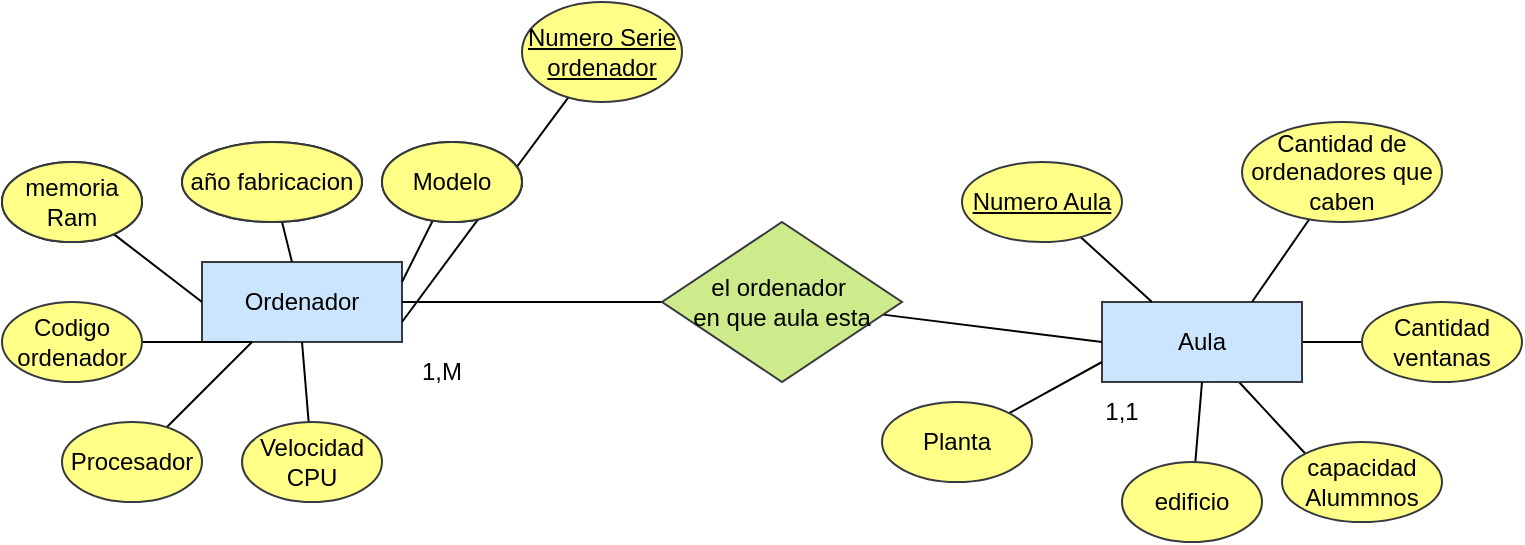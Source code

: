 <mxfile version="20.4.0" type="device"><diagram id="R2lEEEUBdFMjLlhIrx00" name="Page-1"><mxGraphModel dx="1038" dy="579" grid="1" gridSize="10" guides="1" tooltips="1" connect="1" arrows="1" fold="1" page="1" pageScale="1" pageWidth="850" pageHeight="1100" math="0" shadow="0" extFonts="Permanent Marker^https://fonts.googleapis.com/css?family=Permanent+Marker"><root><mxCell id="0"/><mxCell id="1" parent="0"/><mxCell id="VGCQhD7HE7J5aHDh5o8D-1" value="Ordenador" style="whiteSpace=wrap;html=1;align=center;fillColor=#cce5ff;strokeColor=#36393d;" vertex="1" parent="1"><mxGeometry x="110" y="190" width="100" height="40" as="geometry"/></mxCell><mxCell id="VGCQhD7HE7J5aHDh5o8D-42" style="edgeStyle=none;rounded=0;orthogonalLoop=1;jettySize=auto;html=1;entryX=0;entryY=0;entryDx=0;entryDy=0;endArrow=none;endFill=0;" edge="1" parent="1" source="VGCQhD7HE7J5aHDh5o8D-2" target="VGCQhD7HE7J5aHDh5o8D-39"><mxGeometry relative="1" as="geometry"/></mxCell><mxCell id="VGCQhD7HE7J5aHDh5o8D-44" style="edgeStyle=none;rounded=0;orthogonalLoop=1;jettySize=auto;html=1;exitX=1;exitY=0.5;exitDx=0;exitDy=0;entryX=0;entryY=0.5;entryDx=0;entryDy=0;endArrow=none;endFill=0;" edge="1" parent="1" source="VGCQhD7HE7J5aHDh5o8D-2" target="VGCQhD7HE7J5aHDh5o8D-40"><mxGeometry relative="1" as="geometry"/></mxCell><mxCell id="VGCQhD7HE7J5aHDh5o8D-2" value="Aula" style="whiteSpace=wrap;html=1;align=center;fillColor=#cce5ff;strokeColor=#36393d;" vertex="1" parent="1"><mxGeometry x="560" y="210" width="100" height="40" as="geometry"/></mxCell><mxCell id="VGCQhD7HE7J5aHDh5o8D-21" style="edgeStyle=none;rounded=0;orthogonalLoop=1;jettySize=auto;html=1;entryX=1;entryY=0.75;entryDx=0;entryDy=0;endArrow=none;endFill=0;" edge="1" parent="1" source="VGCQhD7HE7J5aHDh5o8D-4" target="VGCQhD7HE7J5aHDh5o8D-1"><mxGeometry relative="1" as="geometry"/></mxCell><mxCell id="VGCQhD7HE7J5aHDh5o8D-4" value="Numero Serie ordenador" style="ellipse;whiteSpace=wrap;html=1;align=center;fontStyle=4;fillColor=#ffff88;strokeColor=#36393d;" vertex="1" parent="1"><mxGeometry x="270" y="60" width="80" height="50" as="geometry"/></mxCell><mxCell id="VGCQhD7HE7J5aHDh5o8D-10" style="edgeStyle=none;rounded=0;orthogonalLoop=1;jettySize=auto;html=1;endArrow=none;endFill=0;" edge="1" parent="1" source="VGCQhD7HE7J5aHDh5o8D-6" target="VGCQhD7HE7J5aHDh5o8D-1"><mxGeometry relative="1" as="geometry"/></mxCell><mxCell id="VGCQhD7HE7J5aHDh5o8D-6" value="año fabricacion" style="ellipse;whiteSpace=wrap;html=1;align=center;" vertex="1" parent="1"><mxGeometry x="100" y="130" width="90" height="40" as="geometry"/></mxCell><mxCell id="VGCQhD7HE7J5aHDh5o8D-11" style="edgeStyle=none;rounded=0;orthogonalLoop=1;jettySize=auto;html=1;entryX=1;entryY=0.25;entryDx=0;entryDy=0;endArrow=none;endFill=0;" edge="1" parent="1" source="VGCQhD7HE7J5aHDh5o8D-7" target="VGCQhD7HE7J5aHDh5o8D-1"><mxGeometry relative="1" as="geometry"/></mxCell><mxCell id="VGCQhD7HE7J5aHDh5o8D-7" value="Modelo" style="ellipse;whiteSpace=wrap;html=1;align=center;" vertex="1" parent="1"><mxGeometry x="200" y="130" width="70" height="40" as="geometry"/></mxCell><mxCell id="VGCQhD7HE7J5aHDh5o8D-20" style="edgeStyle=none;rounded=0;orthogonalLoop=1;jettySize=auto;html=1;entryX=0;entryY=0.5;entryDx=0;entryDy=0;endArrow=none;endFill=0;" edge="1" parent="1" source="VGCQhD7HE7J5aHDh5o8D-12" target="VGCQhD7HE7J5aHDh5o8D-1"><mxGeometry relative="1" as="geometry"/></mxCell><mxCell id="VGCQhD7HE7J5aHDh5o8D-12" value="memoria&lt;br&gt;Ram" style="ellipse;whiteSpace=wrap;html=1;align=center;" vertex="1" parent="1"><mxGeometry x="10" y="140" width="70" height="40" as="geometry"/></mxCell><mxCell id="VGCQhD7HE7J5aHDh5o8D-15" style="edgeStyle=none;rounded=0;orthogonalLoop=1;jettySize=auto;html=1;entryX=0.25;entryY=1;entryDx=0;entryDy=0;endArrow=none;endFill=0;" edge="1" parent="1" source="VGCQhD7HE7J5aHDh5o8D-14" target="VGCQhD7HE7J5aHDh5o8D-1"><mxGeometry relative="1" as="geometry"/></mxCell><mxCell id="VGCQhD7HE7J5aHDh5o8D-14" value="Codigo&lt;br&gt;ordenador" style="ellipse;whiteSpace=wrap;html=1;align=center;fillColor=#ffff88;strokeColor=#36393d;" vertex="1" parent="1"><mxGeometry x="10" y="210" width="70" height="40" as="geometry"/></mxCell><mxCell id="VGCQhD7HE7J5aHDh5o8D-17" style="edgeStyle=none;rounded=0;orthogonalLoop=1;jettySize=auto;html=1;entryX=0.25;entryY=1;entryDx=0;entryDy=0;endArrow=none;endFill=0;" edge="1" parent="1" source="VGCQhD7HE7J5aHDh5o8D-16" target="VGCQhD7HE7J5aHDh5o8D-1"><mxGeometry relative="1" as="geometry"/></mxCell><mxCell id="VGCQhD7HE7J5aHDh5o8D-16" value="Procesador&lt;span style=&quot;color: rgba(0, 0, 0, 0); font-family: monospace; font-size: 0px; text-align: start;&quot;&gt;%3CmxGraphModel%3E%3Croot%3E%3CmxCell%20id%3D%220%22%2F%3E%3CmxCell%20id%3D%221%22%20parent%3D%220%22%2F%3E%3CmxCell%20id%3D%222%22%20value%3D%22Codigo%26lt%3Bbr%26gt%3Bordenador%22%20style%3D%22ellipse%3BwhiteSpace%3Dwrap%3Bhtml%3D1%3Balign%3Dcenter%3B%22%20vertex%3D%221%22%20parent%3D%221%22%3E%3CmxGeometry%20x%3D%2210%22%20y%3D%22210%22%20width%3D%2270%22%20height%3D%2240%22%20as%3D%22geometry%22%2F%3E%3C%2FmxCell%3E%3C%2Froot%3E%3C%2FmxGraphModel%3E&lt;/span&gt;" style="ellipse;whiteSpace=wrap;html=1;align=center;fillColor=#ffff88;strokeColor=#36393d;" vertex="1" parent="1"><mxGeometry x="40" y="270" width="70" height="40" as="geometry"/></mxCell><mxCell id="VGCQhD7HE7J5aHDh5o8D-19" style="edgeStyle=none;rounded=0;orthogonalLoop=1;jettySize=auto;html=1;entryX=0.5;entryY=1;entryDx=0;entryDy=0;endArrow=none;endFill=0;" edge="1" parent="1" source="VGCQhD7HE7J5aHDh5o8D-18" target="VGCQhD7HE7J5aHDh5o8D-1"><mxGeometry relative="1" as="geometry"/></mxCell><mxCell id="VGCQhD7HE7J5aHDh5o8D-18" value="Velocidad CPU" style="ellipse;whiteSpace=wrap;html=1;align=center;fillColor=#ffff88;strokeColor=#36393d;" vertex="1" parent="1"><mxGeometry x="130" y="270" width="70" height="40" as="geometry"/></mxCell><mxCell id="VGCQhD7HE7J5aHDh5o8D-22" value="Modelo" style="ellipse;whiteSpace=wrap;html=1;align=center;fillColor=#ffff88;strokeColor=#36393d;" vertex="1" parent="1"><mxGeometry x="200" y="130" width="70" height="40" as="geometry"/></mxCell><mxCell id="VGCQhD7HE7J5aHDh5o8D-23" value="año fabricacion" style="ellipse;whiteSpace=wrap;html=1;align=center;fillColor=#ffff88;strokeColor=#36393d;" vertex="1" parent="1"><mxGeometry x="100" y="130" width="90" height="40" as="geometry"/></mxCell><mxCell id="VGCQhD7HE7J5aHDh5o8D-24" value="memoria&lt;br&gt;Ram" style="ellipse;whiteSpace=wrap;html=1;align=center;fillColor=#ffff88;strokeColor=#36393d;" vertex="1" parent="1"><mxGeometry x="10" y="140" width="70" height="40" as="geometry"/></mxCell><mxCell id="VGCQhD7HE7J5aHDh5o8D-26" style="edgeStyle=none;rounded=0;orthogonalLoop=1;jettySize=auto;html=1;entryX=0.75;entryY=0;entryDx=0;entryDy=0;endArrow=none;endFill=0;" edge="1" parent="1" source="VGCQhD7HE7J5aHDh5o8D-25" target="VGCQhD7HE7J5aHDh5o8D-2"><mxGeometry relative="1" as="geometry"/></mxCell><mxCell id="VGCQhD7HE7J5aHDh5o8D-25" value="Cantidad de ordenadores que caben" style="ellipse;whiteSpace=wrap;html=1;align=center;fillColor=#ffff88;strokeColor=#36393d;" vertex="1" parent="1"><mxGeometry x="630" y="120" width="100" height="50" as="geometry"/></mxCell><mxCell id="VGCQhD7HE7J5aHDh5o8D-51" style="edgeStyle=none;rounded=0;orthogonalLoop=1;jettySize=auto;html=1;entryX=0;entryY=0.75;entryDx=0;entryDy=0;endArrow=none;endFill=0;" edge="1" parent="1" source="VGCQhD7HE7J5aHDh5o8D-37" target="VGCQhD7HE7J5aHDh5o8D-2"><mxGeometry relative="1" as="geometry"/></mxCell><mxCell id="VGCQhD7HE7J5aHDh5o8D-37" value="Planta" style="ellipse;whiteSpace=wrap;html=1;align=center;fillColor=#ffff88;strokeColor=#36393d;" vertex="1" parent="1"><mxGeometry x="450" y="260" width="75" height="40" as="geometry"/></mxCell><mxCell id="VGCQhD7HE7J5aHDh5o8D-52" style="edgeStyle=none;rounded=0;orthogonalLoop=1;jettySize=auto;html=1;entryX=0.5;entryY=1;entryDx=0;entryDy=0;endArrow=none;endFill=0;" edge="1" parent="1" source="VGCQhD7HE7J5aHDh5o8D-38" target="VGCQhD7HE7J5aHDh5o8D-2"><mxGeometry relative="1" as="geometry"/></mxCell><mxCell id="VGCQhD7HE7J5aHDh5o8D-38" value="edificio" style="ellipse;whiteSpace=wrap;html=1;align=center;fillColor=#ffff88;strokeColor=#36393d;" vertex="1" parent="1"><mxGeometry x="570" y="290" width="70" height="40" as="geometry"/></mxCell><mxCell id="VGCQhD7HE7J5aHDh5o8D-39" value="capacidad Alummnos" style="ellipse;whiteSpace=wrap;html=1;align=center;fillColor=#ffff88;strokeColor=#36393d;" vertex="1" parent="1"><mxGeometry x="650" y="280" width="80" height="40" as="geometry"/></mxCell><mxCell id="VGCQhD7HE7J5aHDh5o8D-40" value="Cantidad ventanas" style="ellipse;whiteSpace=wrap;html=1;align=center;fillColor=#ffff88;strokeColor=#36393d;" vertex="1" parent="1"><mxGeometry x="690" y="210" width="80" height="40" as="geometry"/></mxCell><mxCell id="VGCQhD7HE7J5aHDh5o8D-41" style="edgeStyle=none;rounded=0;orthogonalLoop=1;jettySize=auto;html=1;entryX=1;entryY=0.5;entryDx=0;entryDy=0;endArrow=none;endFill=0;" edge="1" parent="1" source="VGCQhD7HE7J5aHDh5o8D-39" target="VGCQhD7HE7J5aHDh5o8D-39"><mxGeometry relative="1" as="geometry"/></mxCell><mxCell id="VGCQhD7HE7J5aHDh5o8D-46" style="edgeStyle=none;rounded=0;orthogonalLoop=1;jettySize=auto;html=1;entryX=0.25;entryY=0;entryDx=0;entryDy=0;endArrow=none;endFill=0;" edge="1" parent="1" source="VGCQhD7HE7J5aHDh5o8D-45" target="VGCQhD7HE7J5aHDh5o8D-2"><mxGeometry relative="1" as="geometry"/></mxCell><mxCell id="VGCQhD7HE7J5aHDh5o8D-45" value="Numero Aula" style="ellipse;whiteSpace=wrap;html=1;align=center;fontStyle=4;fillColor=#ffff88;strokeColor=#36393d;" vertex="1" parent="1"><mxGeometry x="490" y="140" width="80" height="40" as="geometry"/></mxCell><mxCell id="VGCQhD7HE7J5aHDh5o8D-47" style="edgeStyle=none;rounded=0;orthogonalLoop=1;jettySize=auto;html=1;entryX=1;entryY=0.5;entryDx=0;entryDy=0;endArrow=none;endFill=0;" edge="1" parent="1" source="VGCQhD7HE7J5aHDh5o8D-4" target="VGCQhD7HE7J5aHDh5o8D-4"><mxGeometry relative="1" as="geometry"/></mxCell><mxCell id="VGCQhD7HE7J5aHDh5o8D-54" style="edgeStyle=none;rounded=0;orthogonalLoop=1;jettySize=auto;html=1;endArrow=none;endFill=0;" edge="1" parent="1" source="VGCQhD7HE7J5aHDh5o8D-48" target="VGCQhD7HE7J5aHDh5o8D-1"><mxGeometry relative="1" as="geometry"/></mxCell><mxCell id="VGCQhD7HE7J5aHDh5o8D-55" style="edgeStyle=none;rounded=0;orthogonalLoop=1;jettySize=auto;html=1;entryX=0;entryY=0.5;entryDx=0;entryDy=0;endArrow=none;endFill=0;" edge="1" parent="1" source="VGCQhD7HE7J5aHDh5o8D-48" target="VGCQhD7HE7J5aHDh5o8D-2"><mxGeometry relative="1" as="geometry"/></mxCell><mxCell id="VGCQhD7HE7J5aHDh5o8D-48" value="el ordenador&amp;nbsp;&lt;br&gt;en que aula esta" style="shape=rhombus;perimeter=rhombusPerimeter;whiteSpace=wrap;html=1;align=center;fillColor=#cdeb8b;strokeColor=#36393d;" vertex="1" parent="1"><mxGeometry x="340" y="170" width="120" height="80" as="geometry"/></mxCell><mxCell id="VGCQhD7HE7J5aHDh5o8D-56" value="1,M" style="text;html=1;strokeColor=none;fillColor=none;align=center;verticalAlign=middle;whiteSpace=wrap;rounded=0;" vertex="1" parent="1"><mxGeometry x="200" y="230" width="60" height="30" as="geometry"/></mxCell><mxCell id="VGCQhD7HE7J5aHDh5o8D-57" value="1,1" style="text;html=1;strokeColor=none;fillColor=none;align=center;verticalAlign=middle;whiteSpace=wrap;rounded=0;" vertex="1" parent="1"><mxGeometry x="540" y="250" width="60" height="30" as="geometry"/></mxCell></root></mxGraphModel></diagram></mxfile>